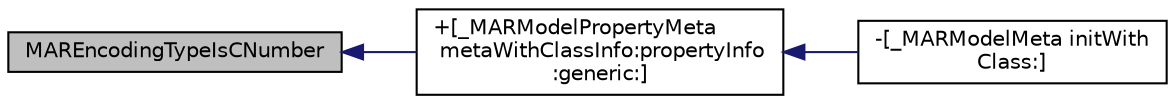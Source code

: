 digraph "MAREncodingTypeIsCNumber"
{
  edge [fontname="Helvetica",fontsize="10",labelfontname="Helvetica",labelfontsize="10"];
  node [fontname="Helvetica",fontsize="10",shape=record];
  rankdir="LR";
  Node5 [label="MAREncodingTypeIsCNumber",height=0.2,width=0.4,color="black", fillcolor="grey75", style="filled", fontcolor="black"];
  Node5 -> Node6 [dir="back",color="midnightblue",fontsize="10",style="solid",fontname="Helvetica"];
  Node6 [label="+[_MARModelPropertyMeta\l metaWithClassInfo:propertyInfo\l:generic:]",height=0.2,width=0.4,color="black", fillcolor="white", style="filled",URL="$interface___m_a_r_model_property_meta.html#a90afde8b02198311971f9bbbea5c1f8a"];
  Node6 -> Node7 [dir="back",color="midnightblue",fontsize="10",style="solid",fontname="Helvetica"];
  Node7 [label="-[_MARModelMeta initWith\lClass:]",height=0.2,width=0.4,color="black", fillcolor="white", style="filled",URL="$interface___m_a_r_model_meta.html#a67ce54090c69f7372e1f1edf677589ec"];
}
